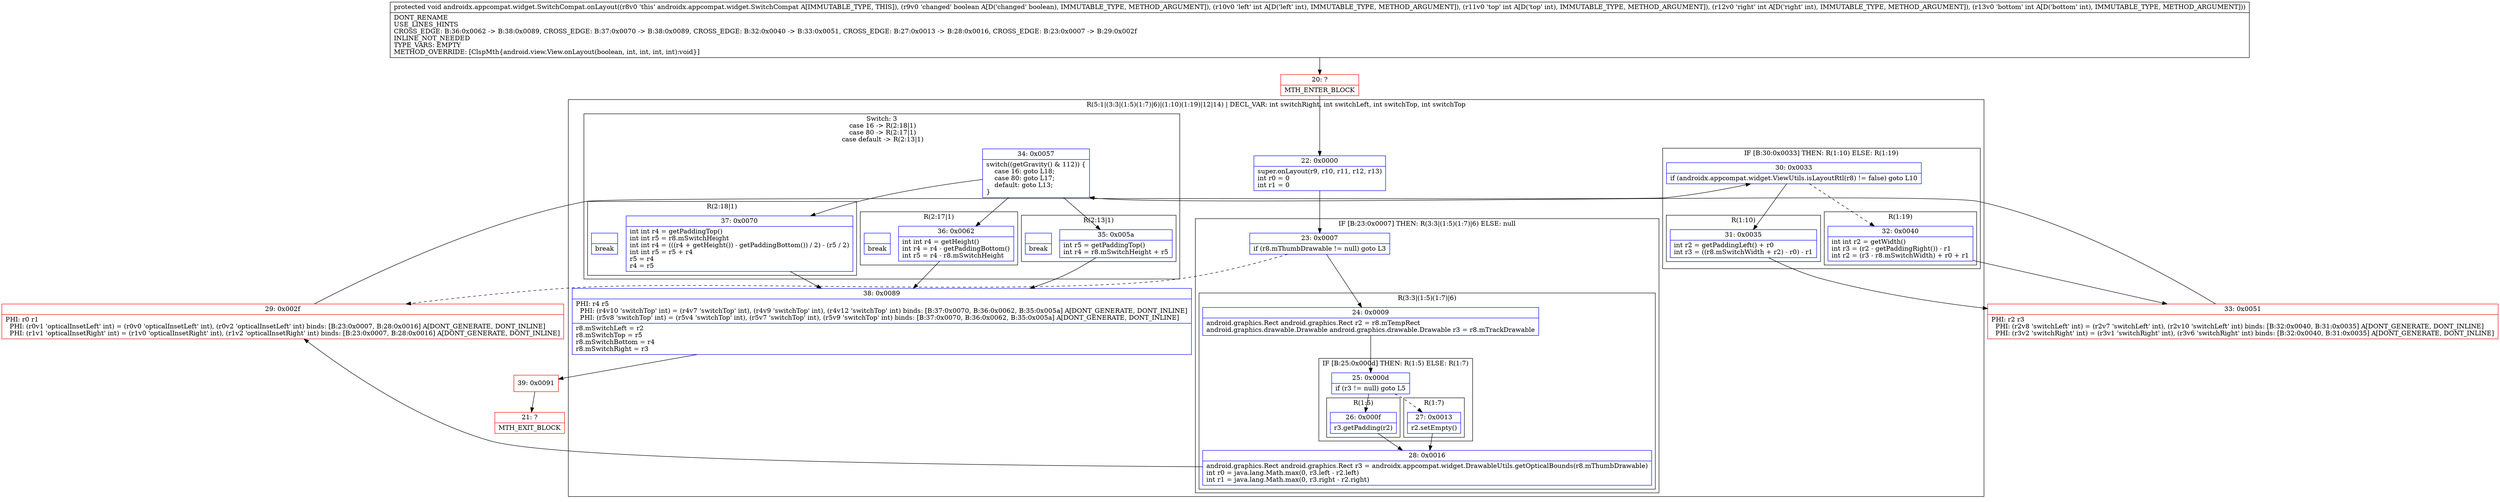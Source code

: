 digraph "CFG forandroidx.appcompat.widget.SwitchCompat.onLayout(ZIIII)V" {
subgraph cluster_Region_69998040 {
label = "R(5:1|(3:3|(1:5)(1:7)|6)|(1:10)(1:19)|12|14) | DECL_VAR: int switchRight, int switchLeft, int switchTop, int switchTop\l";
node [shape=record,color=blue];
Node_22 [shape=record,label="{22\:\ 0x0000|super.onLayout(r9, r10, r11, r12, r13)\lint r0 = 0\lint r1 = 0\l}"];
subgraph cluster_IfRegion_2070860045 {
label = "IF [B:23:0x0007] THEN: R(3:3|(1:5)(1:7)|6) ELSE: null";
node [shape=record,color=blue];
Node_23 [shape=record,label="{23\:\ 0x0007|if (r8.mThumbDrawable != null) goto L3\l}"];
subgraph cluster_Region_1722910413 {
label = "R(3:3|(1:5)(1:7)|6)";
node [shape=record,color=blue];
Node_24 [shape=record,label="{24\:\ 0x0009|android.graphics.Rect android.graphics.Rect r2 = r8.mTempRect\landroid.graphics.drawable.Drawable android.graphics.drawable.Drawable r3 = r8.mTrackDrawable\l}"];
subgraph cluster_IfRegion_1288806142 {
label = "IF [B:25:0x000d] THEN: R(1:5) ELSE: R(1:7)";
node [shape=record,color=blue];
Node_25 [shape=record,label="{25\:\ 0x000d|if (r3 != null) goto L5\l}"];
subgraph cluster_Region_1296144892 {
label = "R(1:5)";
node [shape=record,color=blue];
Node_26 [shape=record,label="{26\:\ 0x000f|r3.getPadding(r2)\l}"];
}
subgraph cluster_Region_90073322 {
label = "R(1:7)";
node [shape=record,color=blue];
Node_27 [shape=record,label="{27\:\ 0x0013|r2.setEmpty()\l}"];
}
}
Node_28 [shape=record,label="{28\:\ 0x0016|android.graphics.Rect android.graphics.Rect r3 = androidx.appcompat.widget.DrawableUtils.getOpticalBounds(r8.mThumbDrawable)\lint r0 = java.lang.Math.max(0, r3.left \- r2.left)\lint r1 = java.lang.Math.max(0, r3.right \- r2.right)\l}"];
}
}
subgraph cluster_IfRegion_1291238779 {
label = "IF [B:30:0x0033] THEN: R(1:10) ELSE: R(1:19)";
node [shape=record,color=blue];
Node_30 [shape=record,label="{30\:\ 0x0033|if (androidx.appcompat.widget.ViewUtils.isLayoutRtl(r8) != false) goto L10\l}"];
subgraph cluster_Region_391347039 {
label = "R(1:10)";
node [shape=record,color=blue];
Node_31 [shape=record,label="{31\:\ 0x0035|int r2 = getPaddingLeft() + r0\lint r3 = ((r8.mSwitchWidth + r2) \- r0) \- r1\l}"];
}
subgraph cluster_Region_1367996989 {
label = "R(1:19)";
node [shape=record,color=blue];
Node_32 [shape=record,label="{32\:\ 0x0040|int int r2 = getWidth()\lint r3 = (r2 \- getPaddingRight()) \- r1\lint r2 = (r3 \- r8.mSwitchWidth) + r0 + r1\l}"];
}
}
subgraph cluster_SwitchRegion_2020689479 {
label = "Switch: 3
 case 16 -> R(2:18|1)
 case 80 -> R(2:17|1)
 case default -> R(2:13|1)";
node [shape=record,color=blue];
Node_34 [shape=record,label="{34\:\ 0x0057|switch((getGravity() & 112)) \{\l    case 16: goto L18;\l    case 80: goto L17;\l    default: goto L13;\l\}\l}"];
subgraph cluster_Region_904902401 {
label = "R(2:18|1)";
node [shape=record,color=blue];
Node_37 [shape=record,label="{37\:\ 0x0070|int int r4 = getPaddingTop()\lint int r5 = r8.mSwitchHeight\lint int r4 = (((r4 + getHeight()) \- getPaddingBottom()) \/ 2) \- (r5 \/ 2)\lint int r5 = r5 + r4\lr5 = r4\lr4 = r5\l}"];
Node_InsnContainer_848263313 [shape=record,label="{|break\l}"];
}
subgraph cluster_Region_1594022047 {
label = "R(2:17|1)";
node [shape=record,color=blue];
Node_36 [shape=record,label="{36\:\ 0x0062|int int r4 = getHeight()\lint r4 = r4 \- getPaddingBottom()\lint r5 = r4 \- r8.mSwitchHeight\l}"];
Node_InsnContainer_1071915380 [shape=record,label="{|break\l}"];
}
subgraph cluster_Region_1401412003 {
label = "R(2:13|1)";
node [shape=record,color=blue];
Node_35 [shape=record,label="{35\:\ 0x005a|int r5 = getPaddingTop()\lint r4 = r8.mSwitchHeight + r5\l}"];
Node_InsnContainer_1174425238 [shape=record,label="{|break\l}"];
}
}
Node_38 [shape=record,label="{38\:\ 0x0089|PHI: r4 r5 \l  PHI: (r4v10 'switchTop' int) = (r4v7 'switchTop' int), (r4v9 'switchTop' int), (r4v12 'switchTop' int) binds: [B:37:0x0070, B:36:0x0062, B:35:0x005a] A[DONT_GENERATE, DONT_INLINE]\l  PHI: (r5v8 'switchTop' int) = (r5v4 'switchTop' int), (r5v7 'switchTop' int), (r5v9 'switchTop' int) binds: [B:37:0x0070, B:36:0x0062, B:35:0x005a] A[DONT_GENERATE, DONT_INLINE]\l|r8.mSwitchLeft = r2\lr8.mSwitchTop = r5\lr8.mSwitchBottom = r4\lr8.mSwitchRight = r3\l}"];
}
Node_20 [shape=record,color=red,label="{20\:\ ?|MTH_ENTER_BLOCK\l}"];
Node_29 [shape=record,color=red,label="{29\:\ 0x002f|PHI: r0 r1 \l  PHI: (r0v1 'opticalInsetLeft' int) = (r0v0 'opticalInsetLeft' int), (r0v2 'opticalInsetLeft' int) binds: [B:23:0x0007, B:28:0x0016] A[DONT_GENERATE, DONT_INLINE]\l  PHI: (r1v1 'opticalInsetRight' int) = (r1v0 'opticalInsetRight' int), (r1v2 'opticalInsetRight' int) binds: [B:23:0x0007, B:28:0x0016] A[DONT_GENERATE, DONT_INLINE]\l}"];
Node_33 [shape=record,color=red,label="{33\:\ 0x0051|PHI: r2 r3 \l  PHI: (r2v8 'switchLeft' int) = (r2v7 'switchLeft' int), (r2v10 'switchLeft' int) binds: [B:32:0x0040, B:31:0x0035] A[DONT_GENERATE, DONT_INLINE]\l  PHI: (r3v2 'switchRight' int) = (r3v1 'switchRight' int), (r3v6 'switchRight' int) binds: [B:32:0x0040, B:31:0x0035] A[DONT_GENERATE, DONT_INLINE]\l}"];
Node_39 [shape=record,color=red,label="{39\:\ 0x0091}"];
Node_21 [shape=record,color=red,label="{21\:\ ?|MTH_EXIT_BLOCK\l}"];
MethodNode[shape=record,label="{protected void androidx.appcompat.widget.SwitchCompat.onLayout((r8v0 'this' androidx.appcompat.widget.SwitchCompat A[IMMUTABLE_TYPE, THIS]), (r9v0 'changed' boolean A[D('changed' boolean), IMMUTABLE_TYPE, METHOD_ARGUMENT]), (r10v0 'left' int A[D('left' int), IMMUTABLE_TYPE, METHOD_ARGUMENT]), (r11v0 'top' int A[D('top' int), IMMUTABLE_TYPE, METHOD_ARGUMENT]), (r12v0 'right' int A[D('right' int), IMMUTABLE_TYPE, METHOD_ARGUMENT]), (r13v0 'bottom' int A[D('bottom' int), IMMUTABLE_TYPE, METHOD_ARGUMENT]))  | DONT_RENAME\lUSE_LINES_HINTS\lCROSS_EDGE: B:36:0x0062 \-\> B:38:0x0089, CROSS_EDGE: B:37:0x0070 \-\> B:38:0x0089, CROSS_EDGE: B:32:0x0040 \-\> B:33:0x0051, CROSS_EDGE: B:27:0x0013 \-\> B:28:0x0016, CROSS_EDGE: B:23:0x0007 \-\> B:29:0x002f\lINLINE_NOT_NEEDED\lTYPE_VARS: EMPTY\lMETHOD_OVERRIDE: [ClspMth\{android.view.View.onLayout(boolean, int, int, int, int):void\}]\l}"];
MethodNode -> Node_20;Node_22 -> Node_23;
Node_23 -> Node_24;
Node_23 -> Node_29[style=dashed];
Node_24 -> Node_25;
Node_25 -> Node_26;
Node_25 -> Node_27[style=dashed];
Node_26 -> Node_28;
Node_27 -> Node_28;
Node_28 -> Node_29;
Node_30 -> Node_31;
Node_30 -> Node_32[style=dashed];
Node_31 -> Node_33;
Node_32 -> Node_33;
Node_34 -> Node_35;
Node_34 -> Node_36;
Node_34 -> Node_37;
Node_37 -> Node_38;
Node_36 -> Node_38;
Node_35 -> Node_38;
Node_38 -> Node_39;
Node_20 -> Node_22;
Node_29 -> Node_30;
Node_33 -> Node_34;
Node_39 -> Node_21;
}

